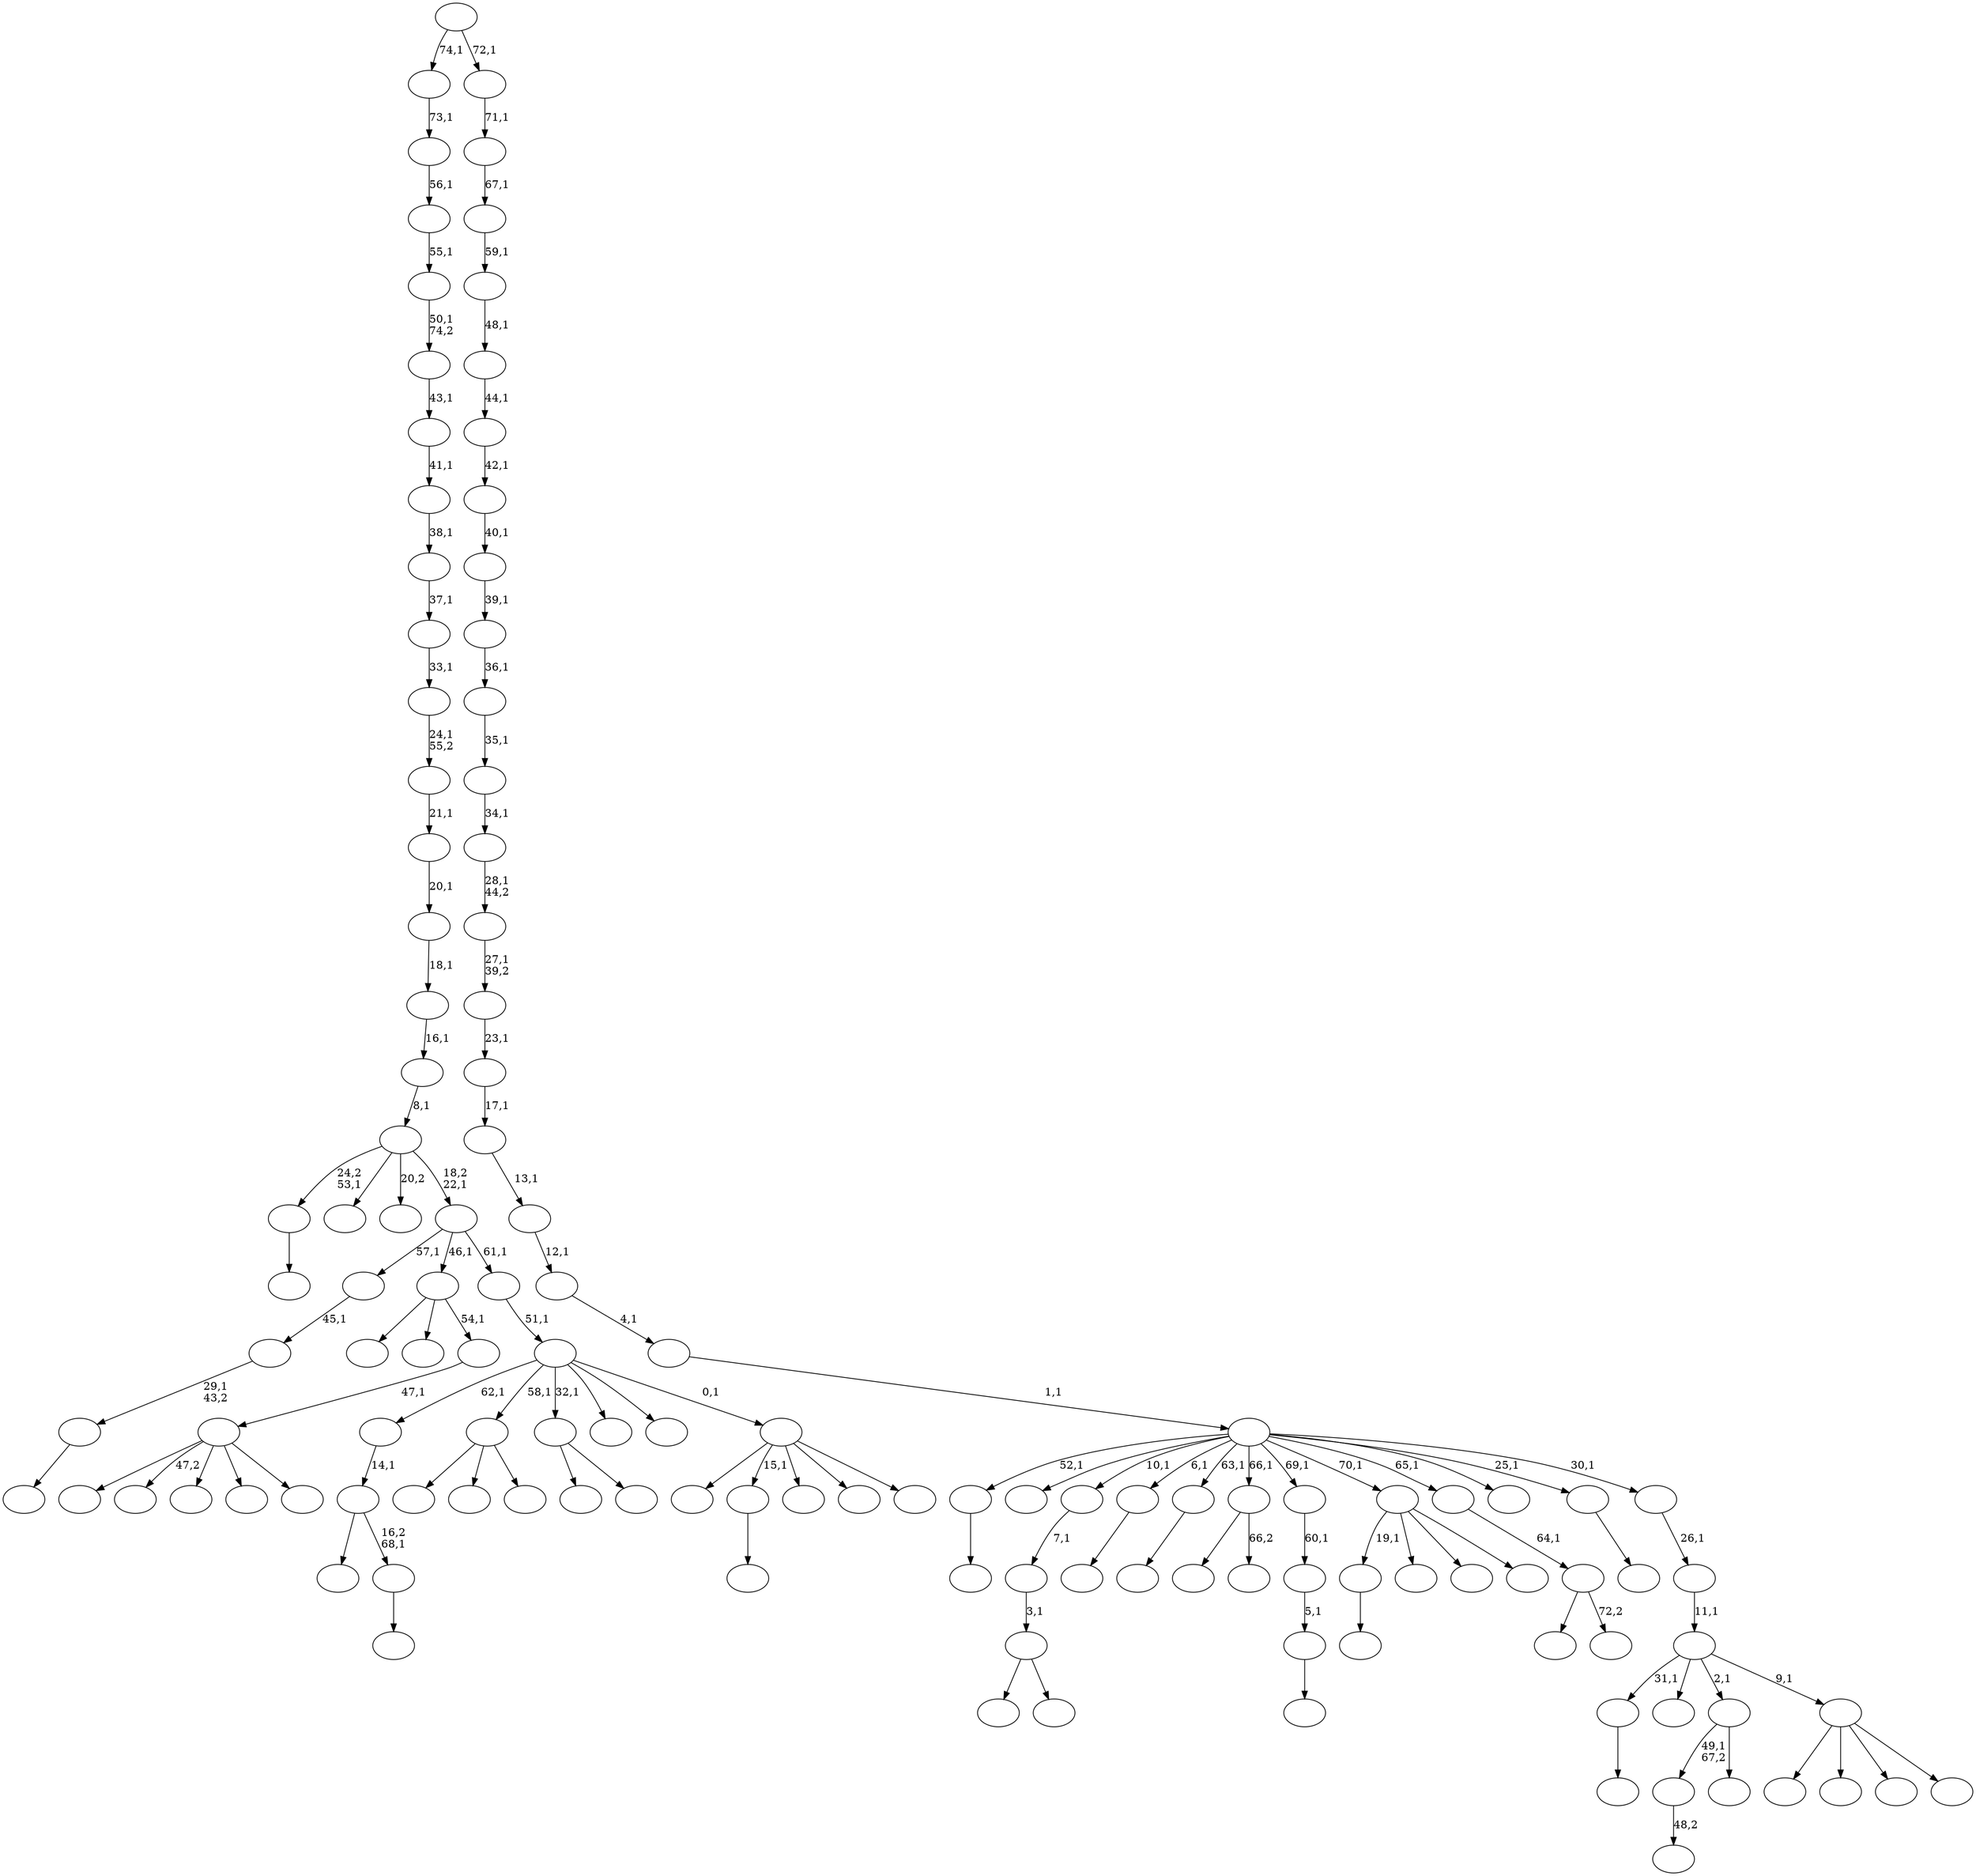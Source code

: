digraph T {
	125 [label=""]
	124 [label=""]
	123 [label=""]
	122 [label=""]
	121 [label=""]
	120 [label=""]
	119 [label=""]
	118 [label=""]
	117 [label=""]
	116 [label=""]
	115 [label=""]
	114 [label=""]
	113 [label=""]
	112 [label=""]
	111 [label=""]
	110 [label=""]
	109 [label=""]
	108 [label=""]
	107 [label=""]
	106 [label=""]
	105 [label=""]
	104 [label=""]
	103 [label=""]
	102 [label=""]
	101 [label=""]
	100 [label=""]
	99 [label=""]
	98 [label=""]
	97 [label=""]
	96 [label=""]
	95 [label=""]
	94 [label=""]
	93 [label=""]
	92 [label=""]
	91 [label=""]
	90 [label=""]
	89 [label=""]
	88 [label=""]
	87 [label=""]
	86 [label=""]
	85 [label=""]
	84 [label=""]
	83 [label=""]
	82 [label=""]
	81 [label=""]
	80 [label=""]
	79 [label=""]
	78 [label=""]
	77 [label=""]
	76 [label=""]
	75 [label=""]
	74 [label=""]
	73 [label=""]
	72 [label=""]
	71 [label=""]
	70 [label=""]
	69 [label=""]
	68 [label=""]
	67 [label=""]
	66 [label=""]
	65 [label=""]
	64 [label=""]
	63 [label=""]
	62 [label=""]
	61 [label=""]
	60 [label=""]
	59 [label=""]
	58 [label=""]
	57 [label=""]
	56 [label=""]
	55 [label=""]
	54 [label=""]
	53 [label=""]
	52 [label=""]
	51 [label=""]
	50 [label=""]
	49 [label=""]
	48 [label=""]
	47 [label=""]
	46 [label=""]
	45 [label=""]
	44 [label=""]
	43 [label=""]
	42 [label=""]
	41 [label=""]
	40 [label=""]
	39 [label=""]
	38 [label=""]
	37 [label=""]
	36 [label=""]
	35 [label=""]
	34 [label=""]
	33 [label=""]
	32 [label=""]
	31 [label=""]
	30 [label=""]
	29 [label=""]
	28 [label=""]
	27 [label=""]
	26 [label=""]
	25 [label=""]
	24 [label=""]
	23 [label=""]
	22 [label=""]
	21 [label=""]
	20 [label=""]
	19 [label=""]
	18 [label=""]
	17 [label=""]
	16 [label=""]
	15 [label=""]
	14 [label=""]
	13 [label=""]
	12 [label=""]
	11 [label=""]
	10 [label=""]
	9 [label=""]
	8 [label=""]
	7 [label=""]
	6 [label=""]
	5 [label=""]
	4 [label=""]
	3 [label=""]
	2 [label=""]
	1 [label=""]
	0 [label=""]
	124 -> 125 [label=""]
	117 -> 118 [label=""]
	115 -> 116 [label="48,2"]
	113 -> 114 [label=""]
	111 -> 112 [label=""]
	103 -> 106 [label=""]
	103 -> 104 [label=""]
	102 -> 103 [label="3,1"]
	101 -> 102 [label="7,1"]
	99 -> 100 [label=""]
	95 -> 96 [label=""]
	94 -> 119 [label=""]
	94 -> 95 [label="16,2\n68,1"]
	93 -> 94 [label="14,1"]
	91 -> 92 [label=""]
	90 -> 91 [label="29,1\n43,2"]
	89 -> 90 [label="45,1"]
	85 -> 86 [label=""]
	82 -> 110 [label=""]
	82 -> 83 [label="66,2"]
	80 -> 81 [label=""]
	79 -> 80 [label="5,1"]
	78 -> 79 [label="60,1"]
	76 -> 121 [label=""]
	76 -> 105 [label=""]
	76 -> 77 [label=""]
	72 -> 120 [label=""]
	72 -> 73 [label=""]
	68 -> 69 [label=""]
	64 -> 124 [label="19,1"]
	64 -> 87 [label=""]
	64 -> 75 [label=""]
	64 -> 65 [label=""]
	62 -> 84 [label=""]
	62 -> 63 [label="72,2"]
	61 -> 62 [label="64,1"]
	58 -> 115 [label="49,1\n67,2"]
	58 -> 59 [label=""]
	54 -> 108 [label=""]
	54 -> 107 [label="47,2"]
	54 -> 98 [label=""]
	54 -> 74 [label=""]
	54 -> 55 [label=""]
	53 -> 54 [label="47,1"]
	52 -> 97 [label=""]
	52 -> 71 [label=""]
	52 -> 53 [label="54,1"]
	49 -> 50 [label=""]
	45 -> 123 [label=""]
	45 -> 113 [label="15,1"]
	45 -> 60 [label=""]
	45 -> 48 [label=""]
	45 -> 46 [label=""]
	44 -> 93 [label="62,1"]
	44 -> 76 [label="58,1"]
	44 -> 72 [label="32,1"]
	44 -> 51 [label=""]
	44 -> 47 [label=""]
	44 -> 45 [label="0,1"]
	43 -> 44 [label="51,1"]
	42 -> 89 [label="57,1"]
	42 -> 52 [label="46,1"]
	42 -> 43 [label="61,1"]
	41 -> 117 [label="24,2\n53,1"]
	41 -> 70 [label=""]
	41 -> 57 [label="20,2"]
	41 -> 42 [label="18,2\n22,1"]
	40 -> 41 [label="8,1"]
	39 -> 40 [label="16,1"]
	38 -> 39 [label="18,1"]
	37 -> 38 [label="20,1"]
	36 -> 37 [label="21,1"]
	35 -> 36 [label="24,1\n55,2"]
	34 -> 35 [label="33,1"]
	33 -> 34 [label="37,1"]
	32 -> 33 [label="38,1"]
	31 -> 32 [label="41,1"]
	30 -> 31 [label="43,1"]
	29 -> 30 [label="50,1\n74,2"]
	28 -> 29 [label="55,1"]
	27 -> 28 [label="56,1"]
	26 -> 27 [label="73,1"]
	24 -> 122 [label=""]
	24 -> 88 [label=""]
	24 -> 66 [label=""]
	24 -> 25 [label=""]
	23 -> 68 [label="31,1"]
	23 -> 67 [label=""]
	23 -> 58 [label="2,1"]
	23 -> 24 [label="9,1"]
	22 -> 23 [label="11,1"]
	21 -> 22 [label="26,1"]
	20 -> 111 [label="52,1"]
	20 -> 109 [label=""]
	20 -> 101 [label="10,1"]
	20 -> 99 [label="6,1"]
	20 -> 85 [label="63,1"]
	20 -> 82 [label="66,1"]
	20 -> 78 [label="69,1"]
	20 -> 64 [label="70,1"]
	20 -> 61 [label="65,1"]
	20 -> 56 [label=""]
	20 -> 49 [label="25,1"]
	20 -> 21 [label="30,1"]
	19 -> 20 [label="1,1"]
	18 -> 19 [label="4,1"]
	17 -> 18 [label="12,1"]
	16 -> 17 [label="13,1"]
	15 -> 16 [label="17,1"]
	14 -> 15 [label="23,1"]
	13 -> 14 [label="27,1\n39,2"]
	12 -> 13 [label="28,1\n44,2"]
	11 -> 12 [label="34,1"]
	10 -> 11 [label="35,1"]
	9 -> 10 [label="36,1"]
	8 -> 9 [label="39,1"]
	7 -> 8 [label="40,1"]
	6 -> 7 [label="42,1"]
	5 -> 6 [label="44,1"]
	4 -> 5 [label="48,1"]
	3 -> 4 [label="59,1"]
	2 -> 3 [label="67,1"]
	1 -> 2 [label="71,1"]
	0 -> 26 [label="74,1"]
	0 -> 1 [label="72,1"]
}
